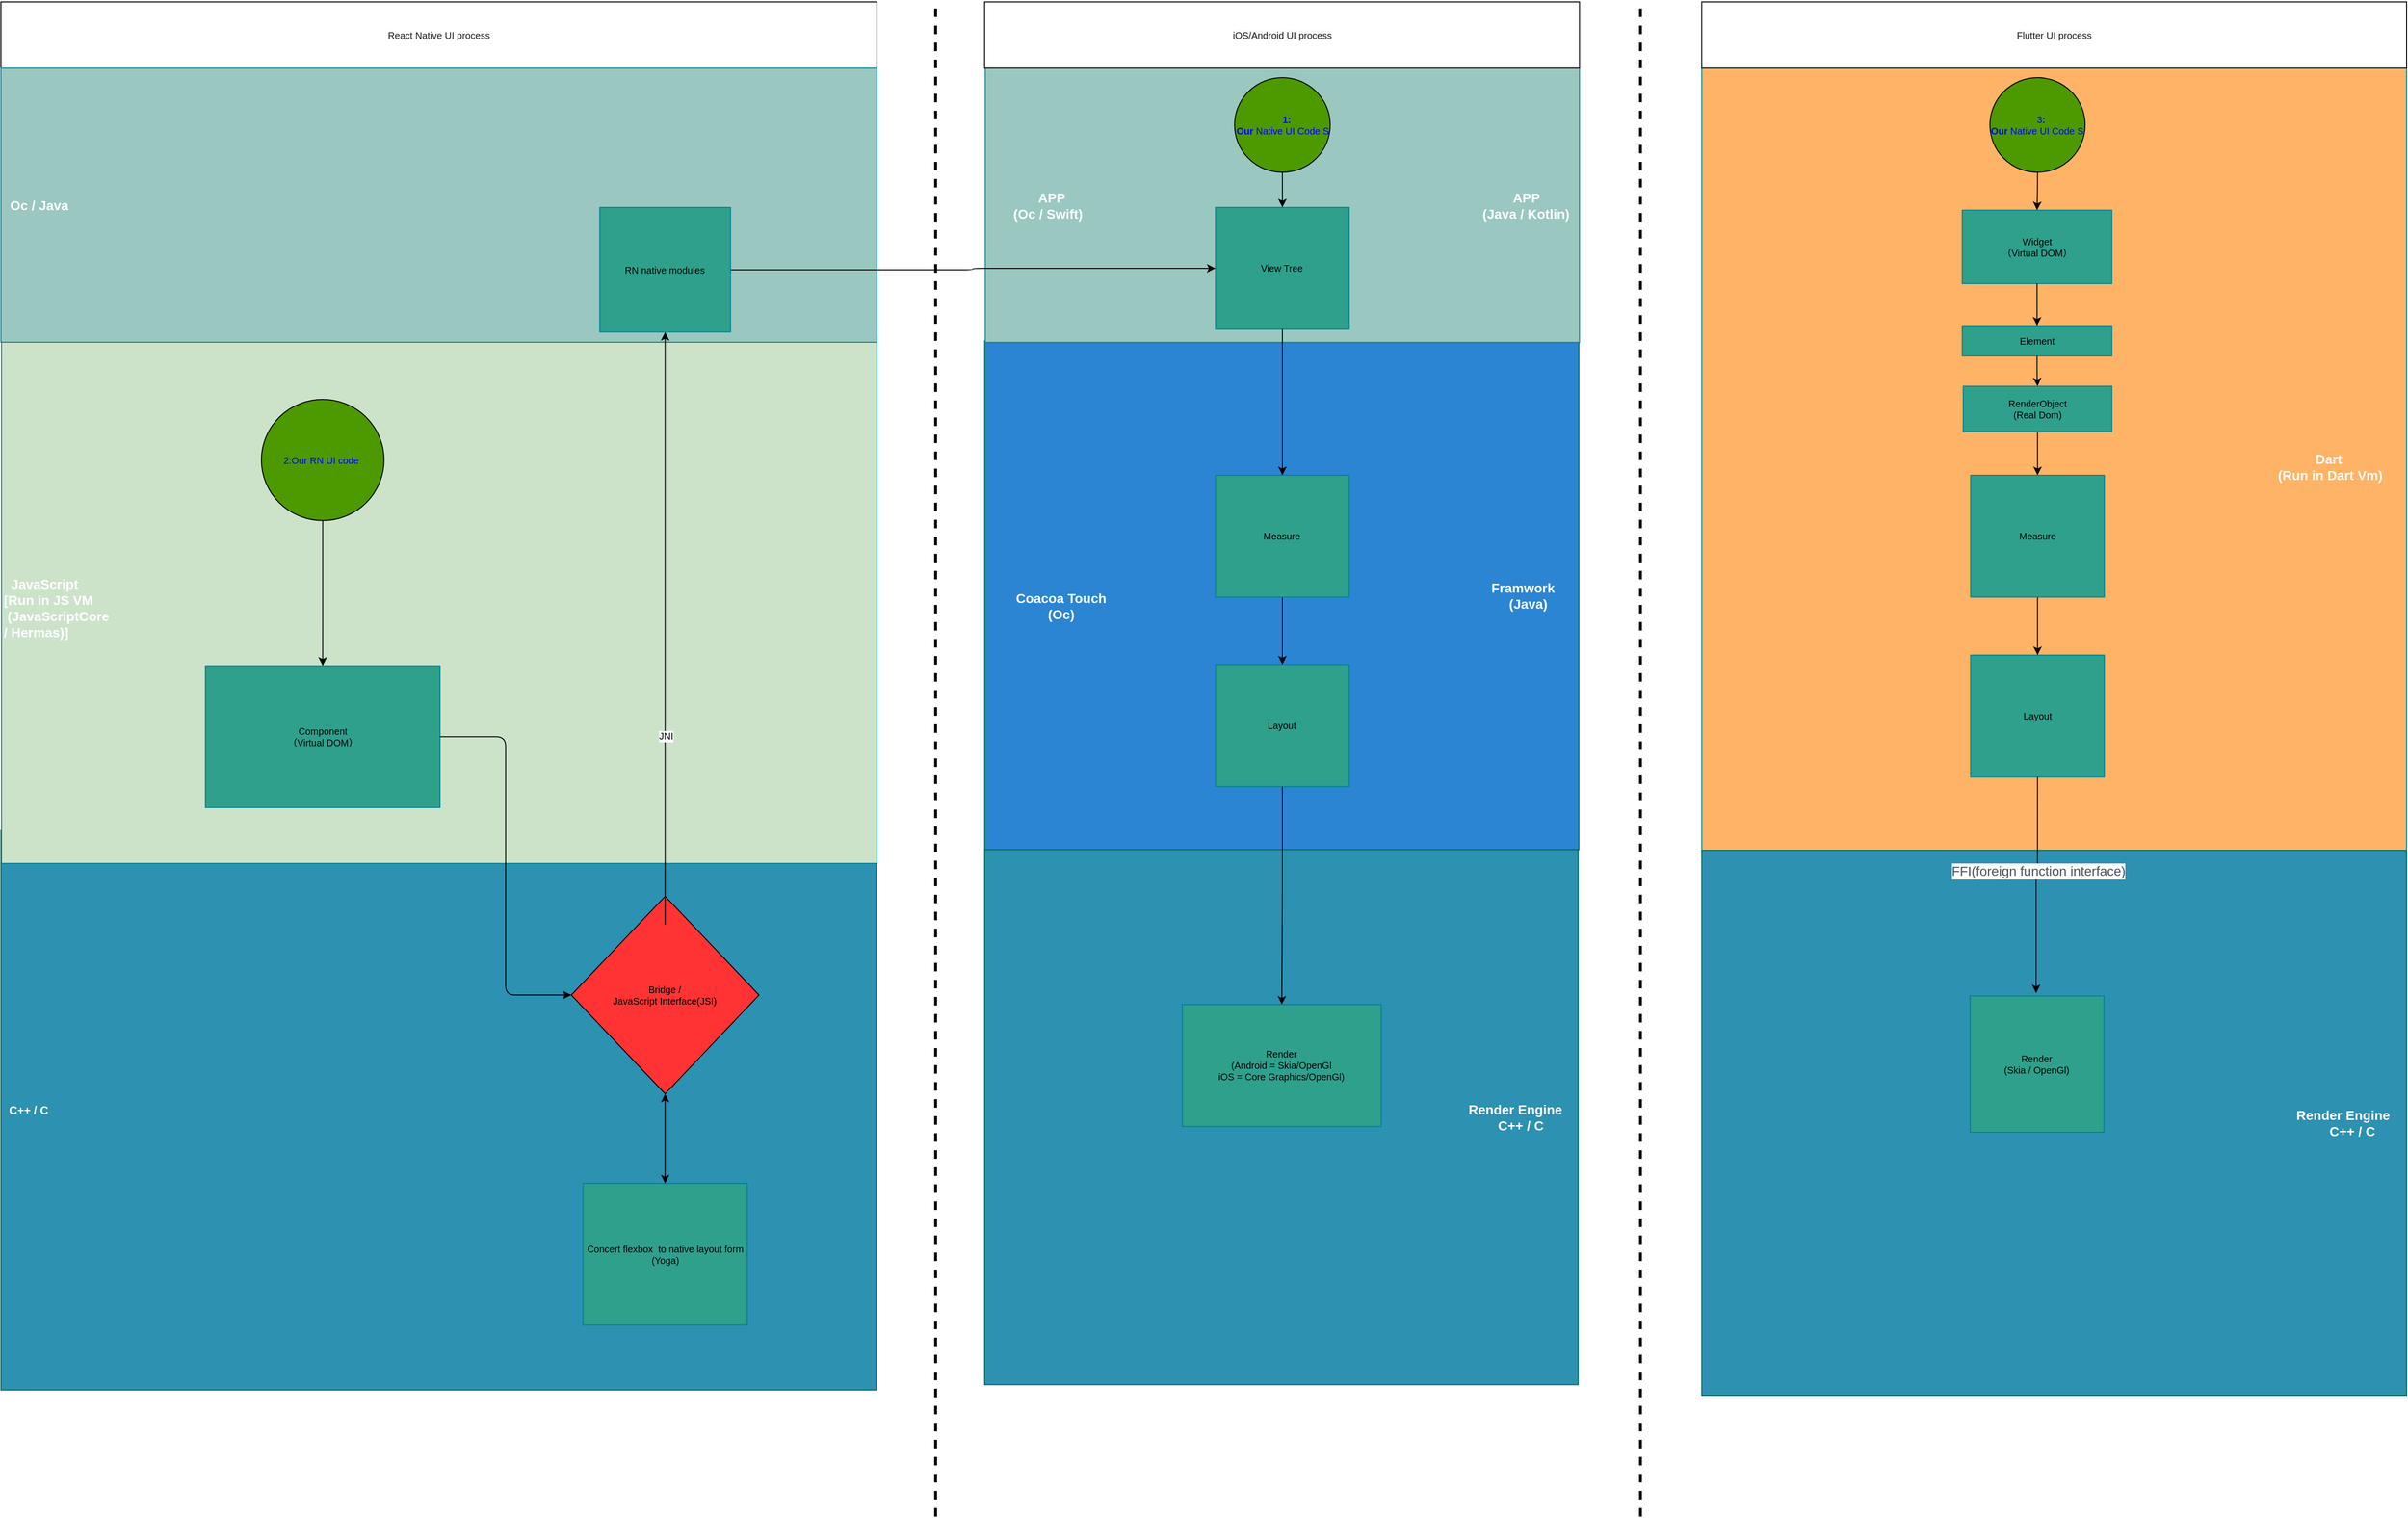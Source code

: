 <mxfile version="14.5.8" type="github">
  <diagram name="Page-1" id="74e2e168-ea6b-b213-b513-2b3c1d86103e">
    <mxGraphModel dx="2122" dy="2030" grid="1" gridSize="10" guides="1" tooltips="1" connect="1" arrows="1" fold="1" page="1" pageScale="1" pageWidth="1100" pageHeight="850" background="#FFFFFF" math="0" shadow="0">
      <root>
        <mxCell id="0" />
        <mxCell id="zV7dkoKjgI9M_0pRiy-D-59" parent="0" />
        <mxCell id="zV7dkoKjgI9M_0pRiy-D-243" value="1" style="group" vertex="1" connectable="0" parent="zV7dkoKjgI9M_0pRiy-D-59">
          <mxGeometry x="30" width="2540" height="1600" as="geometry" />
        </mxCell>
        <mxCell id="zV7dkoKjgI9M_0pRiy-D-212" value="&lt;font color=&quot;#ffffff&quot; style=&quot;font-size: 14px&quot;&gt;&lt;b&gt;&amp;nbsp; &amp;nbsp; &amp;nbsp;&amp;nbsp;&lt;br&gt;&lt;div&gt;&lt;b&gt;&amp;nbsp; Dart&amp;nbsp; &amp;nbsp; &amp;nbsp; &amp;nbsp; &amp;nbsp; &amp;nbsp; &amp;nbsp; &amp;nbsp; &amp;nbsp;&lt;/b&gt;&lt;/div&gt;&lt;div&gt;&lt;b&gt;(Run in Dart Vm)&amp;nbsp; &amp;nbsp; &amp;nbsp;&amp;nbsp;&lt;/b&gt;&lt;/div&gt;&lt;/b&gt;&lt;/font&gt;" style="whiteSpace=wrap;html=1;rounded=0;sketch=0;strokeColor=#028090;container=0;align=right;fillColor=#FFB366;" vertex="1" parent="zV7dkoKjgI9M_0pRiy-D-243">
          <mxGeometry x="1795.791" y="70" width="744.209" height="826" as="geometry" />
        </mxCell>
        <mxCell id="zV7dkoKjgI9M_0pRiy-D-214" value="&lt;span style=&quot;color: rgb(26 , 26 , 26) ; font-family: &amp;#34;helvetica&amp;#34; ; font-size: 10px ; font-style: normal ; font-weight: 400 ; letter-spacing: normal ; text-align: center ; text-indent: 0px ; text-transform: none ; word-spacing: 0px ; background-color: rgb(248 , 249 , 250) ; display: inline ; float: none&quot;&gt;Flutter UI process&lt;/span&gt;" style="whiteSpace=wrap;html=1;rounded=0;sketch=0;fontSize=10;fontColor=#FFFFFF;fillColor=#FFFFFF;container=0;" vertex="1" parent="zV7dkoKjgI9M_0pRiy-D-243">
          <mxGeometry x="1795.791" width="744.209" height="70" as="geometry" />
        </mxCell>
        <mxCell id="zV7dkoKjgI9M_0pRiy-D-215" value="&lt;div style=&quot;font-size: 14px&quot;&gt;&lt;span style=&quot;color: rgb(255 , 255 , 255) ; font-weight: 700&quot;&gt;&lt;font style=&quot;font-size: 14px&quot;&gt;Render Engine&amp;nbsp; &amp;nbsp;&amp;nbsp;&lt;/font&gt;&lt;/span&gt;&lt;/div&gt;&lt;span style=&quot;color: rgb(255 , 255 , 255) ; font-weight: 700 ; font-size: 14px&quot;&gt;&lt;div&gt;&lt;font style=&quot;font-size: 14px&quot;&gt;C++ / C&amp;nbsp; &amp;nbsp; &amp;nbsp; &amp;nbsp;&amp;nbsp;&lt;/font&gt;&lt;/div&gt;&lt;/span&gt;" style="whiteSpace=wrap;html=1;rounded=0;sketch=0;strokeColor=#006658;fontColor=#5C5C5C;fillColor=#2D91B2;container=0;align=right;" vertex="1" parent="zV7dkoKjgI9M_0pRiy-D-243">
          <mxGeometry x="1795.796" y="896" width="744.204" height="576" as="geometry" />
        </mxCell>
        <mxCell id="zV7dkoKjgI9M_0pRiy-D-259" style="edgeStyle=orthogonalEdgeStyle;curved=0;rounded=1;sketch=0;orthogonalLoop=1;jettySize=auto;html=1;startArrow=none;startFill=0;endArrow=classic;endFill=1;strokeColor=#000000;strokeWidth=1;fillColor=#F45B69;fontSize=10;fontColor=#000000;" edge="1" parent="zV7dkoKjgI9M_0pRiy-D-243" source="zV7dkoKjgI9M_0pRiy-D-217" target="zV7dkoKjgI9M_0pRiy-D-218">
          <mxGeometry relative="1" as="geometry" />
        </mxCell>
        <mxCell id="zV7dkoKjgI9M_0pRiy-D-217" value="&lt;font color=&quot;#0000ff&quot;&gt;&amp;nbsp; &amp;nbsp;3&lt;b&gt;:&lt;br&gt;Our&amp;nbsp;&lt;/b&gt;Native UI Code S&lt;br&gt;&lt;/font&gt;" style="ellipse;whiteSpace=wrap;html=1;rounded=0;sketch=0;strokeColor=#000000;fontSize=10;fontColor=#000000;fillColor=#4D9900;" vertex="1" parent="zV7dkoKjgI9M_0pRiy-D-243">
          <mxGeometry x="2100.123" y="80.004" width="100.427" height="100" as="geometry" />
        </mxCell>
        <mxCell id="zV7dkoKjgI9M_0pRiy-D-218" value="&lt;span style=&quot;font-size: 10px&quot;&gt;Widget&lt;/span&gt;&lt;br&gt;（Virtual DOM）" style="whiteSpace=wrap;html=1;rounded=0;sketch=0;strokeColor=#028090;fontSize=10;fontColor=#000000;fillColor=#2FA08C;container=0;" vertex="1" parent="zV7dkoKjgI9M_0pRiy-D-243">
          <mxGeometry x="2070.828" y="220" width="157.965" height="77.568" as="geometry" />
        </mxCell>
        <mxCell id="zV7dkoKjgI9M_0pRiy-D-223" value="Render&lt;br&gt;(Skia / OpenGl)" style="whiteSpace=wrap;html=1;rounded=0;sketch=0;strokeColor=#028090;fontSize=10;fontColor=#000000;fillColor=#2FA08C;container=0;" vertex="1" parent="zV7dkoKjgI9M_0pRiy-D-243">
          <mxGeometry x="2079.212" y="1050" width="141.188" height="144" as="geometry" />
        </mxCell>
        <mxCell id="zV7dkoKjgI9M_0pRiy-D-231" value="" style="edgeStyle=orthogonalEdgeStyle;curved=0;rounded=1;sketch=0;orthogonalLoop=1;jettySize=auto;html=1;startArrow=none;startFill=0;endArrow=classic;endFill=1;strokeColor=#000000;strokeWidth=1;fillColor=#F45B69;fontSize=10;fontColor=#000000;" edge="1" parent="zV7dkoKjgI9M_0pRiy-D-243" source="zV7dkoKjgI9M_0pRiy-D-218" target="zV7dkoKjgI9M_0pRiy-D-226">
          <mxGeometry relative="1" as="geometry" />
        </mxCell>
        <mxCell id="zV7dkoKjgI9M_0pRiy-D-226" value="Element" style="whiteSpace=wrap;html=1;rounded=0;sketch=0;strokeColor=#028090;fontSize=10;fontColor=#000000;fillColor=#2FA08C;container=0;" vertex="1" parent="zV7dkoKjgI9M_0pRiy-D-243">
          <mxGeometry x="2070.828" y="342" width="157.965" height="32" as="geometry" />
        </mxCell>
        <mxCell id="zV7dkoKjgI9M_0pRiy-D-228" value="RenderObject&lt;br&gt;(Real Dom)" style="whiteSpace=wrap;html=1;rounded=0;sketch=0;strokeColor=#028090;fontSize=10;fontColor=#000000;fillColor=#2FA08C;container=0;" vertex="1" parent="zV7dkoKjgI9M_0pRiy-D-243">
          <mxGeometry x="2071.863" y="406" width="156.93" height="48" as="geometry" />
        </mxCell>
        <mxCell id="zV7dkoKjgI9M_0pRiy-D-229" style="edgeStyle=orthogonalEdgeStyle;curved=0;rounded=1;sketch=0;orthogonalLoop=1;jettySize=auto;html=1;entryX=0.5;entryY=0;entryDx=0;entryDy=0;startArrow=none;startFill=0;endArrow=classic;endFill=1;strokeColor=#000000;strokeWidth=1;fillColor=#F45B69;fontSize=10;fontColor=#000000;spacing=1;" edge="1" parent="zV7dkoKjgI9M_0pRiy-D-243" source="zV7dkoKjgI9M_0pRiy-D-226" target="zV7dkoKjgI9M_0pRiy-D-228">
          <mxGeometry relative="1" as="geometry" />
        </mxCell>
        <mxCell id="zV7dkoKjgI9M_0pRiy-D-234" value="Layout" style="whiteSpace=wrap;html=1;rounded=0;sketch=0;strokeColor=#028090;fontSize=10;fontColor=#000000;fillColor=#2FA08C;container=0;" vertex="1" parent="zV7dkoKjgI9M_0pRiy-D-243">
          <mxGeometry x="2079.734" y="689.998" width="141.184" height="128.748" as="geometry" />
        </mxCell>
        <mxCell id="zV7dkoKjgI9M_0pRiy-D-235" style="edgeStyle=orthogonalEdgeStyle;curved=0;rounded=1;sketch=0;orthogonalLoop=1;jettySize=auto;html=1;strokeColor=#000000;fillColor=#F45B69;fontSize=10;fontColor=#FFFFFF;" edge="1" parent="zV7dkoKjgI9M_0pRiy-D-243" source="zV7dkoKjgI9M_0pRiy-D-236" target="zV7dkoKjgI9M_0pRiy-D-234">
          <mxGeometry x="1047.041" y="-177.508" as="geometry" />
        </mxCell>
        <mxCell id="zV7dkoKjgI9M_0pRiy-D-236" value="Measure" style="whiteSpace=wrap;html=1;rounded=0;sketch=0;strokeColor=#028090;fontSize=10;fontColor=#000000;fillColor=#2FA08C;container=0;" vertex="1" parent="zV7dkoKjgI9M_0pRiy-D-243">
          <mxGeometry x="2079.738" y="499.998" width="141.192" height="128.748" as="geometry" />
        </mxCell>
        <mxCell id="zV7dkoKjgI9M_0pRiy-D-241" style="edgeStyle=orthogonalEdgeStyle;curved=0;rounded=1;sketch=0;orthogonalLoop=1;jettySize=auto;html=1;entryX=0.5;entryY=0;entryDx=0;entryDy=0;startArrow=none;startFill=0;endArrow=classic;endFill=1;strokeColor=#000000;strokeWidth=1;fillColor=#F45B69;fontSize=10;fontColor=#000000;" edge="1" parent="zV7dkoKjgI9M_0pRiy-D-243" source="zV7dkoKjgI9M_0pRiy-D-228" target="zV7dkoKjgI9M_0pRiy-D-236">
          <mxGeometry relative="1" as="geometry" />
        </mxCell>
        <mxCell id="zV7dkoKjgI9M_0pRiy-D-166" value="&lt;b&gt;&lt;font color=&quot;#ffffff&quot;&gt;&amp;nbsp; C++ / C&lt;/font&gt;&lt;/b&gt;" style="whiteSpace=wrap;html=1;rounded=0;sketch=0;strokeColor=#006658;fontColor=#5C5C5C;fillColor=#2D91B2;container=0;align=left;" vertex="1" parent="zV7dkoKjgI9M_0pRiy-D-243">
          <mxGeometry y="875.119" width="924.27" height="591.255" as="geometry" />
        </mxCell>
        <mxCell id="zV7dkoKjgI9M_0pRiy-D-126" value="&lt;span style=&quot;color: rgb(26 , 26 , 26)&quot;&gt;React Native UI process&lt;/span&gt;" style="whiteSpace=wrap;html=1;rounded=0;sketch=0;fontSize=10;fontColor=#FFFFFF;fillColor=#FFFFFF;container=0;" vertex="1" parent="zV7dkoKjgI9M_0pRiy-D-243">
          <mxGeometry width="924.899" height="70" as="geometry" />
        </mxCell>
        <mxCell id="zV7dkoKjgI9M_0pRiy-D-124" value="&lt;font color=&quot;#ffffff&quot; style=&quot;font-size: 14px&quot;&gt;&lt;b&gt;&amp;nbsp; &amp;nbsp; &amp;nbsp;&amp;nbsp;&lt;br&gt;&lt;div&gt;&lt;b&gt;&amp;nbsp; JavaScript&lt;/b&gt;&lt;/div&gt;&lt;div&gt;&lt;b&gt;[Run in JS VM&lt;/b&gt;&lt;/div&gt;&lt;div&gt;&lt;b&gt;&amp;nbsp;(JavaScriptCore&amp;nbsp;&lt;/b&gt;&lt;/div&gt;&lt;div&gt;&lt;b&gt;/ Hermas)]&amp;nbsp;&lt;/b&gt;&lt;/div&gt;&lt;/b&gt;&lt;/font&gt;" style="whiteSpace=wrap;html=1;rounded=0;sketch=0;strokeColor=#028090;fillColor=#CCE3CA;container=0;align=left;" vertex="1" parent="zV7dkoKjgI9M_0pRiy-D-243">
          <mxGeometry x="0.628" y="353.423" width="924.27" height="556.475" as="geometry" />
        </mxCell>
        <mxCell id="zV7dkoKjgI9M_0pRiy-D-138" value="" style="group" vertex="1" connectable="0" parent="zV7dkoKjgI9M_0pRiy-D-243">
          <mxGeometry x="1038.576" y="-0.004" width="628.173" height="1460.747" as="geometry" />
        </mxCell>
        <mxCell id="zV7dkoKjgI9M_0pRiy-D-60" value="&lt;div style=&quot;font-size: 14px&quot;&gt;&lt;span style=&quot;color: rgb(255 , 255 , 255) ; font-weight: 700&quot;&gt;&lt;font style=&quot;font-size: 14px&quot;&gt;Framwork&amp;nbsp; &amp;nbsp; &amp;nbsp;&amp;nbsp;&lt;/font&gt;&lt;/span&gt;&lt;/div&gt;&lt;span style=&quot;color: rgb(255 , 255 , 255) ; font-weight: 700 ; font-size: 14px&quot;&gt;&lt;font style=&quot;font-size: 14px&quot;&gt;(Java)&amp;nbsp; &amp;nbsp; &amp;nbsp; &amp;nbsp;&amp;nbsp;&lt;/font&gt;&lt;/span&gt;" style="whiteSpace=wrap;html=1;rounded=0;sketch=0;strokeColor=#006658;fontColor=#5C5C5C;fillColor=#2B85D2;container=0;align=right;" vertex="1" parent="zV7dkoKjgI9M_0pRiy-D-138">
          <mxGeometry x="0.078" y="358.06" width="627.483" height="537.359" as="geometry" />
        </mxCell>
        <mxCell id="zV7dkoKjgI9M_0pRiy-D-61" value="&lt;div style=&quot;font-size: 14px&quot;&gt;&lt;span style=&quot;color: rgb(255 , 255 , 255) ; font-weight: 700&quot;&gt;&lt;font style=&quot;font-size: 14px&quot;&gt;Render Engine&amp;nbsp; &amp;nbsp;&amp;nbsp;&lt;/font&gt;&lt;/span&gt;&lt;/div&gt;&lt;span style=&quot;color: rgb(255 , 255 , 255) ; font-weight: 700 ; font-size: 14px&quot;&gt;&lt;div&gt;&lt;font style=&quot;font-size: 14px&quot;&gt;C++ / C&amp;nbsp; &amp;nbsp; &amp;nbsp; &amp;nbsp; &amp;nbsp;&lt;/font&gt;&lt;/div&gt;&lt;/span&gt;" style="whiteSpace=wrap;html=1;rounded=0;sketch=0;strokeColor=#006658;fontColor=#5C5C5C;fillColor=#2D91B2;container=0;align=right;" vertex="1" parent="zV7dkoKjgI9M_0pRiy-D-138">
          <mxGeometry y="895.402" width="626.791" height="565.346" as="geometry" />
        </mxCell>
        <mxCell id="zV7dkoKjgI9M_0pRiy-D-65" value="&lt;font style=&quot;font-size: 14px&quot;&gt;&lt;span style=&quot;color: rgb(255 , 255 , 255) ; font-weight: 700&quot;&gt;APP&amp;nbsp; &amp;nbsp; &amp;nbsp; &amp;nbsp; &amp;nbsp;&amp;nbsp;&lt;/span&gt;&lt;br style=&quot;color: rgb(255 , 255 , 255) ; font-weight: 700&quot;&gt;&lt;/font&gt;&lt;div style=&quot;font-size: 14px&quot;&gt;&lt;span style=&quot;color: rgb(255 , 255 , 255) ; font-weight: 700&quot;&gt;&lt;font style=&quot;font-size: 14px&quot;&gt;&amp;nbsp;(Java / Kotlin)&amp;nbsp;&amp;nbsp;&lt;/font&gt;&lt;/span&gt;&lt;/div&gt;" style="whiteSpace=wrap;html=1;rounded=0;sketch=0;strokeColor=#028090;fontColor=#E4FDE1;fillColor=#9AC7BF;container=0;align=right;" vertex="1" parent="zV7dkoKjgI9M_0pRiy-D-138">
          <mxGeometry x="0.689" y="70" width="627.482" height="289.68" as="geometry" />
        </mxCell>
        <mxCell id="zV7dkoKjgI9M_0pRiy-D-71" value="Render&lt;br&gt;(Android = Skia/OpenGl&lt;br&gt;iOS = Core Graphics/OpenGl)" style="whiteSpace=wrap;html=1;rounded=0;sketch=0;strokeColor=#028090;fontSize=10;fontColor=#000000;fillColor=#2FA08C;container=0;" vertex="1" parent="zV7dkoKjgI9M_0pRiy-D-138">
          <mxGeometry x="208.82" y="1059.05" width="210" height="128.75" as="geometry" />
        </mxCell>
        <mxCell id="zV7dkoKjgI9M_0pRiy-D-73" value="Layout" style="whiteSpace=wrap;html=1;rounded=0;sketch=0;strokeColor=#028090;fontSize=10;fontColor=#000000;fillColor=#2FA08C;container=0;" vertex="1" parent="zV7dkoKjgI9M_0pRiy-D-138">
          <mxGeometry x="243.831" y="700.004" width="141.184" height="128.748" as="geometry" />
        </mxCell>
        <mxCell id="zV7dkoKjgI9M_0pRiy-D-122" style="edgeStyle=orthogonalEdgeStyle;curved=0;rounded=1;sketch=0;orthogonalLoop=1;jettySize=auto;html=1;strokeColor=#000000;fillColor=#F45B69;fontSize=10;fontColor=#FFFFFF;" edge="1" parent="zV7dkoKjgI9M_0pRiy-D-138" source="zV7dkoKjgI9M_0pRiy-D-95" target="zV7dkoKjgI9M_0pRiy-D-73">
          <mxGeometry x="100.947" y="-104.948" as="geometry" />
        </mxCell>
        <mxCell id="zV7dkoKjgI9M_0pRiy-D-95" value="Measure" style="whiteSpace=wrap;html=1;rounded=0;sketch=0;strokeColor=#028090;fontSize=10;fontColor=#000000;fillColor=#2FA08C;container=0;" vertex="1" parent="zV7dkoKjgI9M_0pRiy-D-138">
          <mxGeometry x="243.836" y="500.0" width="141.192" height="128.748" as="geometry" />
        </mxCell>
        <mxCell id="zV7dkoKjgI9M_0pRiy-D-97" value="View Tree" style="whiteSpace=wrap;html=1;rounded=0;sketch=0;strokeColor=#028090;fontSize=10;fontColor=#000000;fillColor=#2FA08C;container=0;" vertex="1" parent="zV7dkoKjgI9M_0pRiy-D-138">
          <mxGeometry x="243.843" y="217.09" width="141.184" height="128.748" as="geometry" />
        </mxCell>
        <mxCell id="zV7dkoKjgI9M_0pRiy-D-74" style="edgeStyle=orthogonalEdgeStyle;curved=0;rounded=1;sketch=0;orthogonalLoop=1;jettySize=auto;html=1;entryX=0.5;entryY=0;entryDx=0;entryDy=0;fillColor=#F45B69;fontSize=10;" edge="1" parent="zV7dkoKjgI9M_0pRiy-D-138" source="zV7dkoKjgI9M_0pRiy-D-73" target="zV7dkoKjgI9M_0pRiy-D-71">
          <mxGeometry x="100.947" y="-157.268" as="geometry" />
        </mxCell>
        <mxCell id="zV7dkoKjgI9M_0pRiy-D-116" style="edgeStyle=orthogonalEdgeStyle;curved=0;rounded=1;sketch=0;orthogonalLoop=1;jettySize=auto;html=1;entryX=0.5;entryY=0;entryDx=0;entryDy=0;fillColor=#F45B69;fontSize=10;exitX=0.5;exitY=1;exitDx=0;exitDy=0;" edge="1" parent="zV7dkoKjgI9M_0pRiy-D-138" source="zV7dkoKjgI9M_0pRiy-D-97" target="zV7dkoKjgI9M_0pRiy-D-95">
          <mxGeometry x="100.947" y="-104.948" as="geometry">
            <mxPoint x="412.865" y="107.912" as="sourcePoint" />
            <mxPoint x="412.865" y="380.189" as="targetPoint" />
          </mxGeometry>
        </mxCell>
        <mxCell id="zV7dkoKjgI9M_0pRiy-D-120" value="&lt;span style=&quot;color: rgb(26 , 26 , 26) ; font-family: &amp;#34;helvetica&amp;#34; ; font-size: 10px ; font-style: normal ; font-weight: 400 ; letter-spacing: normal ; text-align: center ; text-indent: 0px ; text-transform: none ; word-spacing: 0px ; background-color: rgb(248 , 249 , 250) ; display: inline ; float: none&quot;&gt;iOS/Android UI process&lt;/span&gt;" style="whiteSpace=wrap;html=1;rounded=0;sketch=0;fontSize=10;fontColor=#FFFFFF;fillColor=#FFFFFF;container=0;" vertex="1" parent="zV7dkoKjgI9M_0pRiy-D-138">
          <mxGeometry width="628.17" height="70" as="geometry" />
        </mxCell>
        <mxCell id="zV7dkoKjgI9M_0pRiy-D-247" style="edgeStyle=orthogonalEdgeStyle;curved=0;rounded=1;sketch=0;orthogonalLoop=1;jettySize=auto;html=1;entryX=0.5;entryY=0;entryDx=0;entryDy=0;startArrow=none;startFill=0;endArrow=classic;endFill=1;strokeColor=#000000;strokeWidth=1;fillColor=#F45B69;fontSize=10;fontColor=#000000;" edge="1" parent="zV7dkoKjgI9M_0pRiy-D-138" source="zV7dkoKjgI9M_0pRiy-D-174" target="zV7dkoKjgI9M_0pRiy-D-97">
          <mxGeometry relative="1" as="geometry" />
        </mxCell>
        <mxCell id="zV7dkoKjgI9M_0pRiy-D-174" value="&lt;font color=&quot;#0000ff&quot;&gt;&amp;nbsp; &amp;nbsp;&lt;b&gt;1:&lt;br&gt;Our&amp;nbsp;&lt;/b&gt;Native UI Code S&lt;br&gt;&lt;/font&gt;" style="ellipse;whiteSpace=wrap;html=1;rounded=0;sketch=0;strokeColor=#000000;fontSize=10;fontColor=#000000;fillColor=#4D9900;" vertex="1" parent="zV7dkoKjgI9M_0pRiy-D-138">
          <mxGeometry x="263.993" y="80.002" width="100.889" height="100.0" as="geometry" />
        </mxCell>
        <mxCell id="zV7dkoKjgI9M_0pRiy-D-260" value="&lt;div style=&quot;font-size: 14px&quot;&gt;&lt;font color=&quot;#ffffff&quot;&gt;&lt;b&gt;Coacoa Touch&lt;/b&gt;&lt;/font&gt;&lt;/div&gt;&lt;div style=&quot;font-size: 14px&quot;&gt;&lt;font color=&quot;#ffffff&quot;&gt;&lt;b&gt;(Oc)&lt;/b&gt;&lt;/font&gt;&lt;/div&gt;" style="text;html=1;strokeColor=none;fillColor=none;align=center;verticalAlign=middle;whiteSpace=wrap;rounded=0;sketch=0;fontSize=10;fontColor=#000000;" vertex="1" parent="zV7dkoKjgI9M_0pRiy-D-138">
          <mxGeometry x="21.42" y="616.74" width="118.58" height="43.26" as="geometry" />
        </mxCell>
        <mxCell id="zV7dkoKjgI9M_0pRiy-D-262" value="&lt;div&gt;&lt;span style=&quot;color: rgb(255 , 255 , 255) ; font-weight: 700 ; font-size: 14px&quot;&gt;APP&lt;/span&gt;&lt;/div&gt;&lt;div&gt;&lt;span style=&quot;color: rgb(255 , 255 , 255) ; font-weight: 700 ; font-size: 14px&quot;&gt;(Oc / Swift)&amp;nbsp;&amp;nbsp;&lt;/span&gt;&lt;/div&gt;" style="text;html=1;strokeColor=none;fillColor=none;align=center;verticalAlign=middle;whiteSpace=wrap;rounded=0;sketch=0;fontSize=10;fontColor=#000000;" vertex="1" parent="zV7dkoKjgI9M_0pRiy-D-138">
          <mxGeometry x="21.42" y="204.84" width="98.58" height="20" as="geometry" />
        </mxCell>
        <mxCell id="zV7dkoKjgI9M_0pRiy-D-155" value="Component&lt;br&gt;（Virtual DOM）" style="whiteSpace=wrap;html=1;rounded=0;sketch=0;strokeColor=#028090;fontSize=10;fontColor=#000000;fillColor=#2FA08C;container=0;" vertex="1" parent="zV7dkoKjgI9M_0pRiy-D-243">
          <mxGeometry x="215.867" y="701.22" width="247.74" height="149.692" as="geometry" />
        </mxCell>
        <mxCell id="zV7dkoKjgI9M_0pRiy-D-163" value="&lt;b&gt;&lt;font color=&quot;#ffffff&quot; style=&quot;font-size: 14px&quot;&gt;&amp;nbsp; Oc / Java&lt;/font&gt;&lt;/b&gt;" style="whiteSpace=wrap;html=1;rounded=0;sketch=0;strokeColor=#028090;fontColor=#E4FDE1;fillColor=#9AC7BF;container=0;align=left;" vertex="1" parent="zV7dkoKjgI9M_0pRiy-D-243">
          <mxGeometry y="70" width="924.899" height="289.51" as="geometry" />
        </mxCell>
        <mxCell id="zV7dkoKjgI9M_0pRiy-D-168" style="edgeStyle=orthogonalEdgeStyle;curved=0;rounded=1;sketch=0;orthogonalLoop=1;jettySize=auto;html=1;entryX=0;entryY=0.5;entryDx=0;entryDy=0;strokeColor=#000000;fillColor=#F45B69;fontSize=10;fontColor=#000000;" edge="1" parent="zV7dkoKjgI9M_0pRiy-D-243" source="zV7dkoKjgI9M_0pRiy-D-164" target="zV7dkoKjgI9M_0pRiy-D-97">
          <mxGeometry y="5.626" as="geometry" />
        </mxCell>
        <mxCell id="zV7dkoKjgI9M_0pRiy-D-173" style="edgeStyle=orthogonalEdgeStyle;curved=0;rounded=1;sketch=0;orthogonalLoop=1;jettySize=auto;html=1;entryX=0.5;entryY=0;entryDx=0;entryDy=0;strokeColor=#000000;fillColor=#F45B69;fontSize=10;fontColor=#000000;" edge="1" parent="zV7dkoKjgI9M_0pRiy-D-243" source="zV7dkoKjgI9M_0pRiy-D-172" target="zV7dkoKjgI9M_0pRiy-D-155">
          <mxGeometry y="5.626" as="geometry" />
        </mxCell>
        <mxCell id="zV7dkoKjgI9M_0pRiy-D-172" value="&lt;font color=&quot;#0000ff&quot;&gt;2:Our RN UI code&amp;nbsp;&lt;/font&gt;" style="ellipse;whiteSpace=wrap;html=1;rounded=0;sketch=0;strokeColor=#000000;fontSize=10;fontColor=#000000;fillColor=#4D9900;" vertex="1" parent="zV7dkoKjgI9M_0pRiy-D-243">
          <mxGeometry x="275.032" y="419.868" width="129.427" height="128" as="geometry" />
        </mxCell>
        <mxCell id="zV7dkoKjgI9M_0pRiy-D-164" value="RN native modules" style="whiteSpace=wrap;html=1;rounded=0;sketch=0;strokeColor=#028090;fontSize=10;fontColor=#000000;fillColor=#2FA08C;container=0;" vertex="1" parent="zV7dkoKjgI9M_0pRiy-D-243">
          <mxGeometry x="632.278" y="217.09" width="138.046" height="131.66" as="geometry" />
        </mxCell>
        <mxCell id="zV7dkoKjgI9M_0pRiy-D-187" value="Concert flexbox&amp;nbsp; to native layout form (Yoga)" style="whiteSpace=wrap;html=1;rounded=0;sketch=0;strokeColor=#028090;fontSize=10;fontColor=#000000;fillColor=#2FA08C;container=0;" vertex="1" parent="zV7dkoKjgI9M_0pRiy-D-243">
          <mxGeometry x="614.594" y="1247.995" width="173.418" height="149.692" as="geometry" />
        </mxCell>
        <mxCell id="zV7dkoKjgI9M_0pRiy-D-194" style="edgeStyle=orthogonalEdgeStyle;curved=0;rounded=1;sketch=0;orthogonalLoop=1;jettySize=auto;html=1;startArrow=none;startFill=0;strokeColor=#000000;fillColor=#F45B69;fontSize=10;fontColor=#000000;exitX=1;exitY=0.5;exitDx=0;exitDy=0;entryX=0;entryY=0.5;entryDx=0;entryDy=0;" edge="1" parent="zV7dkoKjgI9M_0pRiy-D-243" source="zV7dkoKjgI9M_0pRiy-D-155" target="zV7dkoKjgI9M_0pRiy-D-156">
          <mxGeometry y="5.626" as="geometry">
            <mxPoint x="428.789" y="706.437" as="sourcePoint" />
          </mxGeometry>
        </mxCell>
        <mxCell id="zV7dkoKjgI9M_0pRiy-D-156" value="Bridge / &lt;br&gt;JavaScript Interface(JSI)" style="rhombus;whiteSpace=wrap;html=1;rounded=0;sketch=0;strokeColor=#000000;fontSize=10;fontColor=#000000;fillColor=#FF3333;" vertex="1" parent="zV7dkoKjgI9M_0pRiy-D-243">
          <mxGeometry x="602.207" y="944.678" width="198.192" height="208.678" as="geometry" />
        </mxCell>
        <mxCell id="zV7dkoKjgI9M_0pRiy-D-185" style="edgeStyle=orthogonalEdgeStyle;curved=0;rounded=1;sketch=0;orthogonalLoop=1;jettySize=auto;html=1;strokeColor=#000000;fillColor=#F45B69;fontSize=10;fontColor=#000000;exitX=0.5;exitY=0;exitDx=0;exitDy=0;" edge="1" parent="zV7dkoKjgI9M_0pRiy-D-243" source="zV7dkoKjgI9M_0pRiy-D-156" target="zV7dkoKjgI9M_0pRiy-D-164">
          <mxGeometry y="5.626" as="geometry">
            <Array as="points">
              <mxPoint x="701.303" y="979.458" />
            </Array>
          </mxGeometry>
        </mxCell>
        <mxCell id="zV7dkoKjgI9M_0pRiy-D-186" value="JNI" style="edgeLabel;html=1;align=center;verticalAlign=middle;resizable=0;points=[];fontSize=10;fontColor=#000000;" vertex="1" connectable="0" parent="zV7dkoKjgI9M_0pRiy-D-185">
          <mxGeometry x="-0.281" y="-3" relative="1" as="geometry">
            <mxPoint x="-3" as="offset" />
          </mxGeometry>
        </mxCell>
        <mxCell id="zV7dkoKjgI9M_0pRiy-D-189" style="edgeStyle=orthogonalEdgeStyle;curved=0;rounded=1;sketch=0;orthogonalLoop=1;jettySize=auto;html=1;entryX=0.5;entryY=1;entryDx=0;entryDy=0;strokeColor=#000000;fillColor=#F45B69;fontSize=10;fontColor=#000000;startArrow=classic;startFill=1;endArrow=classic;endFill=1;" edge="1" parent="zV7dkoKjgI9M_0pRiy-D-243" source="zV7dkoKjgI9M_0pRiy-D-187" target="zV7dkoKjgI9M_0pRiy-D-156">
          <mxGeometry y="5.626" as="geometry" />
        </mxCell>
        <mxCell id="zV7dkoKjgI9M_0pRiy-D-224" value="" style="endArrow=none;html=1;strokeWidth=3;fillColor=#F45B69;fontSize=10;fontColor=#000000;dashed=1;" edge="1" parent="zV7dkoKjgI9M_0pRiy-D-243">
          <mxGeometry y="-256" width="80.892" height="80" as="geometry">
            <mxPoint x="986.879" y="1600" as="sourcePoint" />
            <mxPoint x="986.879" as="targetPoint" />
          </mxGeometry>
        </mxCell>
        <mxCell id="zV7dkoKjgI9M_0pRiy-D-225" value="" style="endArrow=none;html=1;strokeWidth=3;fillColor=#F45B69;fontSize=10;fontColor=#000000;dashed=1;" edge="1" parent="zV7dkoKjgI9M_0pRiy-D-243">
          <mxGeometry y="-256" width="80.892" height="80" as="geometry">
            <mxPoint x="1731.083" y="1600" as="sourcePoint" />
            <mxPoint x="1731.083" as="targetPoint" />
          </mxGeometry>
        </mxCell>
        <mxCell id="zV7dkoKjgI9M_0pRiy-D-250" style="edgeStyle=orthogonalEdgeStyle;curved=0;rounded=1;sketch=0;orthogonalLoop=1;jettySize=auto;html=1;fillColor=#F45B69;fontSize=10;exitX=0.5;exitY=1;exitDx=0;exitDy=0;" edge="1" parent="zV7dkoKjgI9M_0pRiy-D-243" source="zV7dkoKjgI9M_0pRiy-D-234">
          <mxGeometry x="896.747" y="-168.818" as="geometry">
            <mxPoint x="2148.807" y="799.998" as="sourcePoint" />
            <mxPoint x="2148.81" y="1047" as="targetPoint" />
            <Array as="points">
              <mxPoint x="2149" y="920" />
            </Array>
          </mxGeometry>
        </mxCell>
        <mxCell id="zV7dkoKjgI9M_0pRiy-D-251" value="&lt;span style=&quot;color: rgb(77 , 81 , 86) ; font-family: &amp;#34;arial&amp;#34; , sans-serif ; font-size: 14px ; text-align: left&quot;&gt;FFI(foreign function interface)&lt;/span&gt;" style="edgeLabel;html=1;align=center;verticalAlign=middle;resizable=0;points=[];fontSize=10;fontColor=#000000;" vertex="1" connectable="0" parent="zV7dkoKjgI9M_0pRiy-D-250">
          <mxGeometry relative="1" as="geometry">
            <mxPoint x="2" y="-14" as="offset" />
          </mxGeometry>
        </mxCell>
      </root>
    </mxGraphModel>
  </diagram>
</mxfile>
